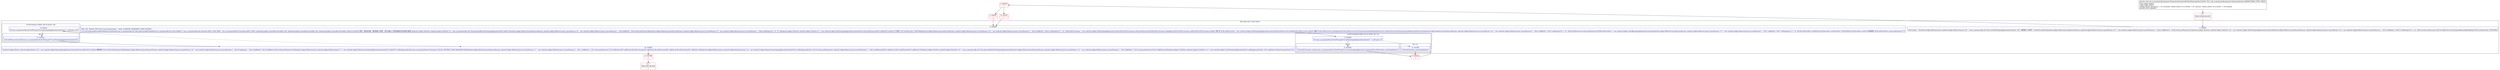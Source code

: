 digraph "CFG forcom.uc.paymentsdk.payment.PaymentsActivity.buildUPointPayLoginView()V" {
subgraph cluster_Region_1336291498 {
label = "R(5:1|4|(1:6)(1:13)|(1:9)|10)";
node [shape=record,color=blue];
Node_1 [shape=record,label="{1\:\ 0x0000|lr28.mType = 2landroid.widget.RelativeLayout android.widget.RelativeLayout r20 = com.uc.paymentsdk.util.Utils.initSubTitle(getApplicationContext(), r28, \"请您输入UC帐号\", true)lr20.setId(10)landroid.widget.RelativeLayout$LayoutParams android.widget.RelativeLayout.LayoutParams r21 = new android.widget.RelativeLayout.LayoutParams(\-1, \-2)lr21.addRule(10, \-1)lr20.setLayoutParams(r21)landroid.widget.TextView android.widget.TextView r16 = new android.widget.TextView(getApplicationContext())landroid.widget.RelativeLayout$LayoutParams android.widget.RelativeLayout.LayoutParams r15 = new android.widget.RelativeLayout.LayoutParams(\-1, \-2)lr15.addRule(3, 10)lr15.setMargins(10, 5, 10, 10)lr16.setLayoutParams(r15)lr16.setId(1)lr16.setCompoundDrawablePadding(10)lr16.setTextColor(\-13487566)l}"];
Node_4 [shape=record,label="{4\:\ 0x00a9|PHI: r24l  0x00a9: PHI (r24v14 java.lang.String) =  binds: [] A[DONT_GENERATE, DONT_INLINE]\l|lr16.setCompoundDrawablesWithIntrinsicBounds(com.uc.paymentsdk.util.Utils.getDrawableFromFile(com.uc.paymentsdk.util.Utils.isHdpi() ? com.uc.paymentsdk.util.Constants.RES_LOCK_HDPI : com.uc.paymentsdk.util.Constants.RES_LOCK), (android.graphics.drawable.Drawable) null, (android.graphics.drawable.Drawable) null, (android.graphics.drawable.Drawable) null)lr16.setText(\"您好，购买此内容，请先登录UC账号。您可以输入UC帐号或者手机号码进行登录\")landroid.widget.TextView android.widget.TextView r9 = com.uc.paymentsdk.util.Utils.generateBorderView(getApplication())lr9.setId(11)landroid.widget.RelativeLayout$LayoutParams android.widget.RelativeLayout.LayoutParams r8 = new android.widget.RelativeLayout.LayoutParams(\-1, 1)lr8.addRule(3, 1)lr9.setLayoutParams(r8)landroid.widget.RelativeLayout$LayoutParams android.widget.RelativeLayout.LayoutParams r6 = new android.widget.RelativeLayout.LayoutParams(\-1, \-2)lr6.setMargins(10, 10, 10, 5)landroid.widget.TextView android.widget.TextView r5 = new android.widget.TextView(getApplicationContext())lr5.setLayoutParams(r6)lr5.setId(2)lr5.setText(\"UC账号:\")lr5.setTextColor(\-13487566)landroid.widget.RelativeLayout$LayoutParams android.widget.RelativeLayout.LayoutParams r22 = new android.widget.RelativeLayout.LayoutParams(\-1, \-2)lr22.addRule(3, 2)lr22.setMargins(10, 5, 10, 5)lr28.mEtUsername = new android.widget.EditText(getApplicationContext())lr28.mEtUsername.setLayoutParams(r22)lr28.mEtUsername.setSingleLine()lr28.mEtUsername.setId(3)lr28.mEtUsername.setHint(\"用户名\")lr28.mEtPassword = new android.widget.EditText(getApplicationContext())lr28.mEtPassword.setId(4)lr28.mEtPassword.setHint(\"密码\")lr28.mEtPassword.setSingleLine()lr28.mEtPassword.setTransformationMethod(android.text.method.PasswordTransformationMethod.getInstance())landroid.widget.RelativeLayout$LayoutParams android.widget.RelativeLayout.LayoutParams r23 = new android.widget.RelativeLayout.LayoutParams(\-1, \-2)lr23.addRule(3, 3)lr23.setMargins(10, 5, 10, 5)lr28.mEtPassword.setLayoutParams(r23)lr28.mEtSavePass = new android.widget.CheckBox(getApplicationContext())landroid.widget.RelativeLayout$LayoutParams android.widget.RelativeLayout.LayoutParams r17 = new android.widget.RelativeLayout.LayoutParams(\-1, \-2)lr17.addRule(3, 4)lr17.setMargins(10, 5, 10, 5)lr28.mEtSavePass.setId(5)lr28.mEtSavePass.setTextColor(\-12303292)lr28.mEtSavePass.setText(\"保存密码\")lr28.mEtSavePass.setLayoutParams(r17)l}"];
subgraph cluster_IfRegion_208573580 {
label = "IF [B:5:0x0286] THEN: R(1:6) ELSE: R(1:13)";
node [shape=record,color=blue];
Node_5 [shape=record,label="{5\:\ 0x0286|lif (com.uc.paymentsdk.util.PrefUtil.getUCUserName(getApplicationContext()) != null) goto L7l}"];
subgraph cluster_Region_148612540 {
label = "R(1:6)";
node [shape=record,color=blue];
Node_6 [shape=record,label="{6\:\ 0x0288|lr28.mEtUsername.setText(com.uc.paymentsdk.util.PrefUtil.getUCUserName(getApplicationContext()))lr28.mEtSavePass.setChecked(true)l}"];
}
subgraph cluster_Region_2131810981 {
label = "R(1:13)";
node [shape=record,color=blue];
Node_13 [shape=record,label="{13\:\ 0x03fb|lr28.mEtSavePass.setChecked(false)l}"];
}
}
subgraph cluster_IfRegion_1578702191 {
label = "IF [B:8:0x02ac] THEN: R(1:9) ELSE: null";
node [shape=record,color=blue];
Node_8 [shape=record,label="{8\:\ 0x02ac|lif (com.uc.paymentsdk.util.PrefUtil.getUCUserPass(getApplicationContext()) != null) goto L10l}"];
subgraph cluster_Region_640364756 {
label = "R(1:9)";
node [shape=record,color=blue];
Node_9 [shape=record,label="{9\:\ 0x02ae|lr28.mEtPassword.setText(com.uc.paymentsdk.util.PrefUtil.getUCUserPass(getApplicationContext()))l}"];
}
}
Node_10 [shape=record,label="{10\:\ 0x02bf|landroid.widget.Button android.widget.Button r18 = new android.widget.Button(getApplicationContext())lr18.setId(7)lr18.setText(\"确定购买\")lr18.setOnClickListener(r28)landroid.widget.RelativeLayout$LayoutParams android.widget.RelativeLayout.LayoutParams r19 = new android.widget.RelativeLayout.LayoutParams(\-1, \-2)lr19.topMargin = 10lr19.addRule(3, 5)lr19.addRule(14)lr18.setLayoutParams(r19)landroid.widget.RelativeLayout android.widget.RelativeLayout r7 = new android.widget.RelativeLayout(getApplicationContext())lr7.setId(7)lr7.setBackgroundColor(com.uc.paymentsdk.util.Constants.COLOR_LISTVIEW_ITEM_BACKGROUND)landroid.widget.RelativeLayout$LayoutParams android.widget.RelativeLayout.LayoutParams r11 = new android.widget.RelativeLayout.LayoutParams(\-1, \-2)lr11.addRule(3, 11)lr7.setLayoutParams(r11)lr7.addView(r5)lr7.addView(r28.mEtUsername)lr7.addView(r28.mEtPassword)lr7.addView(r28.mEtSavePass)lr7.addView(r18)landroid.widget.RelativeLayout android.widget.RelativeLayout r14 = new android.widget.RelativeLayout(getApplicationContext())lr14.setBackgroundColor(\-1)lr14.setLayoutParams(new android.widget.RelativeLayout.LayoutParams(\-1, \-1))lr14.addView(r20)lr14.addView(r16)lr14.addView(r9)lr14.addView(r7)landroid.widget.TextView android.widget.TextView r10 = com.uc.paymentsdk.util.Utils.generateBorderView(getApplication())landroid.widget.RelativeLayout$LayoutParams android.widget.RelativeLayout.LayoutParams r12 = new android.widget.RelativeLayout.LayoutParams(\-1, 1)lr12.addRule(3, 7)lr10.setLayoutParams(r12)lr14.addView(r10)landroid.widget.ScrollView android.widget.ScrollView r13 = new android.widget.ScrollView(getApplication())lr13.setBackgroundColor(\-1)lr13.addView(r14)lsetContentView(r13)l}"];
}
Node_0 [shape=record,color=red,label="{0\:\ ?|MTH_ENTER_BLOCK\l|l}"];
Node_2 [shape=record,color=red,label="{2\:\ 0x00a5|l}"];
Node_3 [shape=record,color=red,label="{3\:\ 0x00a7|l}"];
Node_7 [shape=record,color=red,label="{7\:\ 0x02a4|l}"];
Node_11 [shape=record,color=red,label="{11\:\ 0x03f6|l}"];
Node_12 [shape=record,color=red,label="{12\:\ ?|MTH_EXIT_BLOCK\l|l}"];
Node_14 [shape=record,color=red,label="{14\:\ 0x03f7|l}"];
MethodNode[shape=record,label="{private void com.uc.paymentsdk.payment.PaymentsActivity.buildUPointPayLoginView((r28v0 'this' com.uc.paymentsdk.payment.PaymentsActivity A[IMMUTABLE_TYPE, THIS]))  | USE_LINES_HINTS\lTYPE_VARS: EMPTY\lCROSS_EDGE: B:8:0x02ac \-\> B:10:0x02bf, CROSS_EDGE: B:13:0x03fb \-\> B:7:0x02a4, CROSS_EDGE: B:14:0x03f7 \-\> B:4:0x00a9\lINLINE_NOT_NEEDED\l}"];
MethodNode -> Node_0;
Node_1 -> Node_2;
Node_4 -> Node_5;
Node_5 -> Node_6;
Node_5 -> Node_13[style=dashed];
Node_6 -> Node_7;
Node_13 -> Node_7;
Node_8 -> Node_9;
Node_8 -> Node_10[style=dashed];
Node_9 -> Node_10;
Node_10 -> Node_11;
Node_0 -> Node_1;
Node_2 -> Node_3;
Node_2 -> Node_14;
Node_3 -> Node_4;
Node_7 -> Node_8;
Node_11 -> Node_12;
Node_14 -> Node_4;
}

